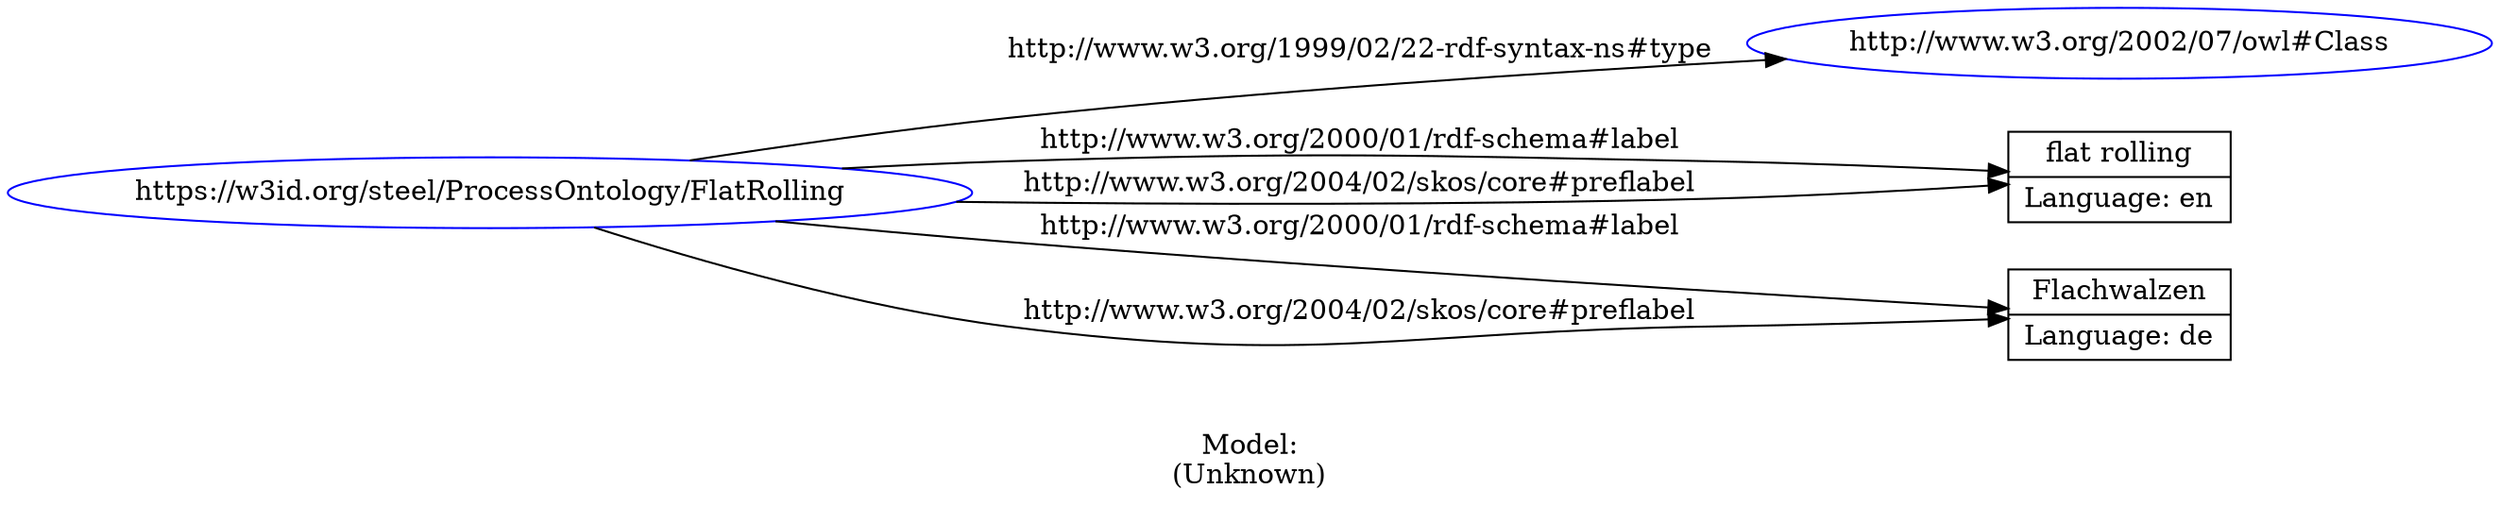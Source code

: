 digraph {
	rankdir = LR;
	charset="utf-8";

	"Rhttps://w3id.org/steel/ProcessOntology/FlatRolling" -> "Rhttp://www.w3.org/2002/07/owl#Class" [ label="http://www.w3.org/1999/02/22-rdf-syntax-ns#type" ];
	"Rhttps://w3id.org/steel/ProcessOntology/FlatRolling" -> "Lflat rolling|Language: en" [ label="http://www.w3.org/2000/01/rdf-schema#label" ];
	"Rhttps://w3id.org/steel/ProcessOntology/FlatRolling" -> "LFlachwalzen|Language: de" [ label="http://www.w3.org/2000/01/rdf-schema#label" ];
	"Rhttps://w3id.org/steel/ProcessOntology/FlatRolling" -> "Lflat rolling|Language: en" [ label="http://www.w3.org/2004/02/skos/core#preflabel" ];
	"Rhttps://w3id.org/steel/ProcessOntology/FlatRolling" -> "LFlachwalzen|Language: de" [ label="http://www.w3.org/2004/02/skos/core#preflabel" ];

	// Resources
	"Rhttps://w3id.org/steel/ProcessOntology/FlatRolling" [ label="https://w3id.org/steel/ProcessOntology/FlatRolling", shape = ellipse, color = blue ];
	"Rhttp://www.w3.org/2002/07/owl#Class" [ label="http://www.w3.org/2002/07/owl#Class", shape = ellipse, color = blue ];

	// Anonymous nodes

	// Literals
	"Lflat rolling|Language: en" [ label="flat rolling|Language: en", shape = record ];
	"LFlachwalzen|Language: de" [ label="Flachwalzen|Language: de", shape = record ];

	label="\n\nModel:\n(Unknown)";
}
